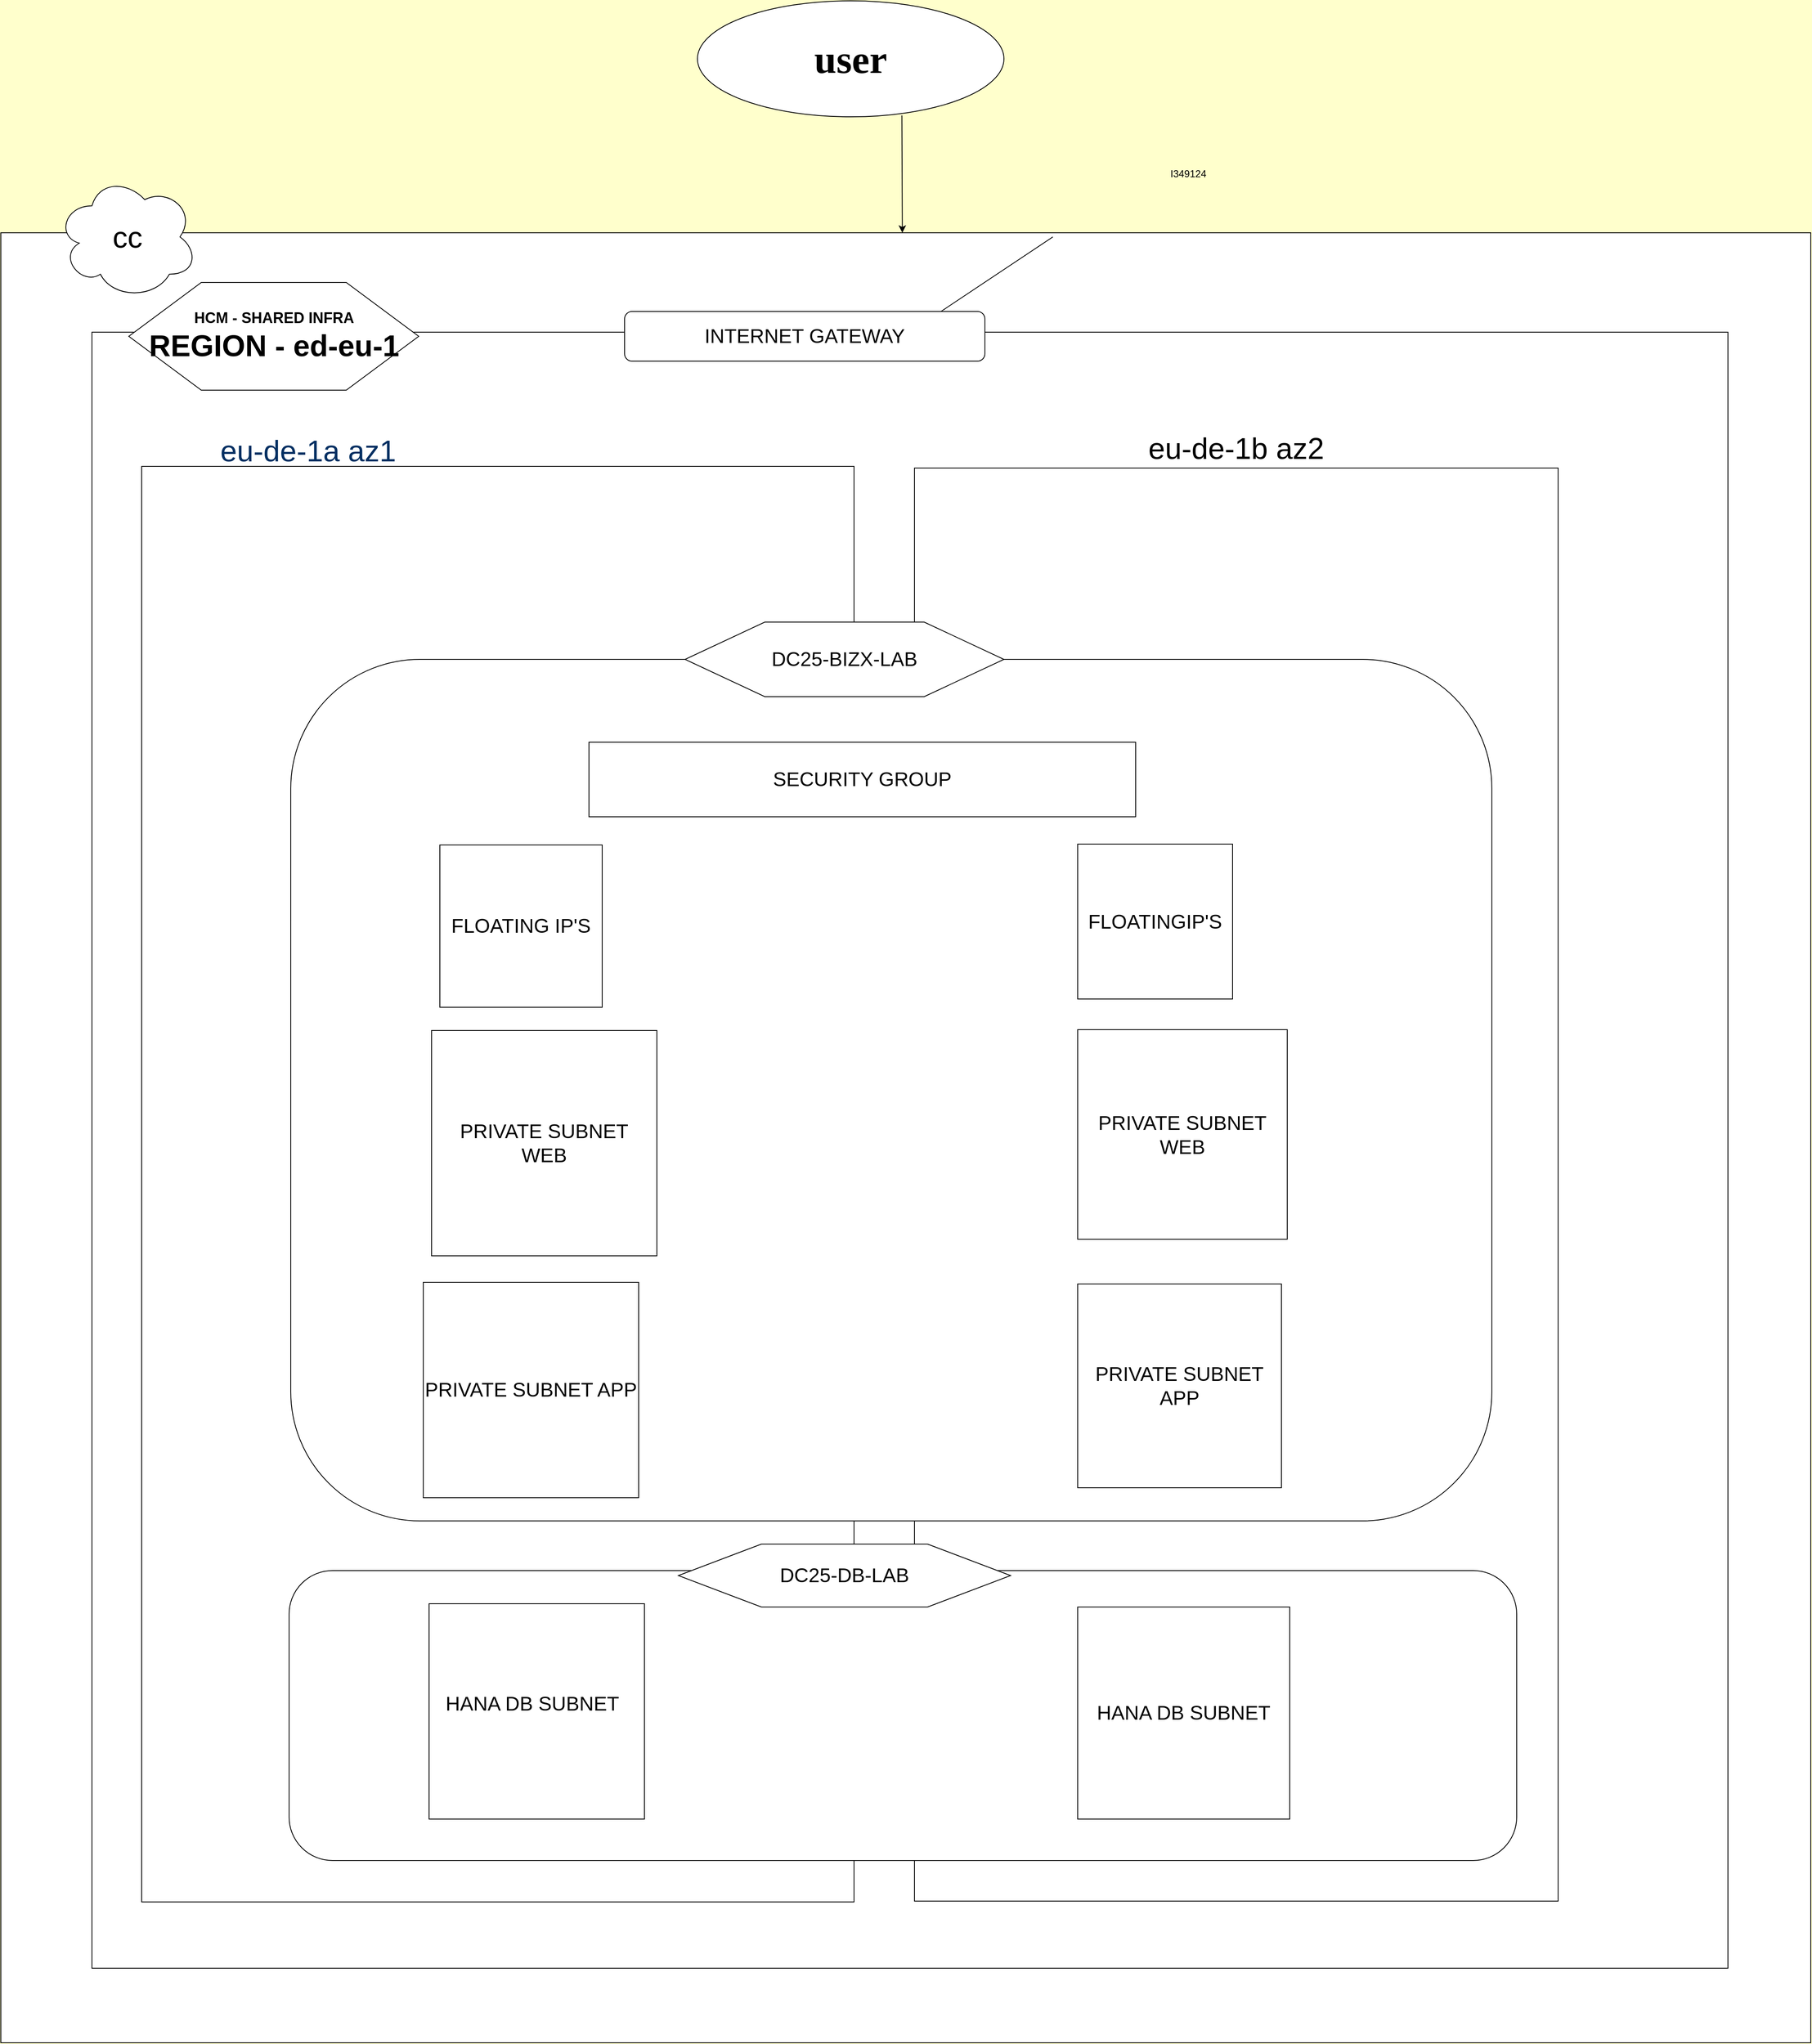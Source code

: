 <mxfile pages="1" version="11.2.5" type="github"><diagram name="Page-1" id="822b0af5-4adb-64df-f703-e8dfc1f81529"><mxGraphModel dx="4888" dy="1740" grid="1" gridSize="10" guides="1" tooltips="1" connect="1" arrows="1" fold="1" page="0" pageScale="1" pageWidth="1100" pageHeight="850" background="#FFFFCC" math="0" shadow="0"><root><mxCell id="0"/><mxCell id="1" parent="0"/><mxCell id="7d933b09d9755ecc-13" value="&lt;font style=&quot;font-size: 48px&quot;&gt;&lt;b&gt;user&lt;/b&gt;&lt;/font&gt;" style="ellipse;whiteSpace=wrap;html=1;rounded=0;shadow=0;comic=0;strokeWidth=1;fontFamily=Verdana;" parent="1" vertex="1"><mxGeometry x="211" y="105" width="370" height="140" as="geometry"/></mxCell><mxCell id="Vlb6QIexXM8nrN421ly0-2" value="" style="whiteSpace=wrap;html=1;aspect=fixed;" parent="1" vertex="1"><mxGeometry x="-630" y="385" width="2185" height="2185" as="geometry"/></mxCell><mxCell id="Vlb6QIexXM8nrN421ly0-3" value="&lt;font style=&quot;font-size: 36px&quot;&gt;cc&lt;/font&gt;" style="ellipse;shape=cloud;whiteSpace=wrap;html=1;" parent="1" vertex="1"><mxGeometry x="-562.5" y="315" width="170" height="150" as="geometry"/></mxCell><mxCell id="Vlb6QIexXM8nrN421ly0-8" value="" style="endArrow=classic;html=1;entryX=0.5;entryY=0;entryDx=0;entryDy=0;" parent="1" edge="1" target="Vlb6QIexXM8nrN421ly0-11"><mxGeometry width="50" height="50" relative="1" as="geometry"><mxPoint x="640" y="390" as="sourcePoint"/><mxPoint x="640" y="490" as="targetPoint"/></mxGeometry></mxCell><mxCell id="Vlb6QIexXM8nrN421ly0-11" value="AVA" style="whiteSpace=wrap;html=1;aspect=fixed;" parent="1" vertex="1"><mxGeometry x="-520" y="505" width="1975" height="1975" as="geometry"/></mxCell><mxCell id="Vlb6QIexXM8nrN421ly0-13" value="&lt;font&gt;&lt;b&gt;&lt;span style=&quot;font-size: 18px&quot;&gt;HCM - SHARED INFRA&lt;/span&gt;&lt;br&gt;&lt;font style=&quot;font-size: 36px&quot;&gt;REGION - ed-eu-1&lt;/font&gt;&lt;br&gt;&lt;/b&gt;&lt;/font&gt;" style="shape=hexagon;perimeter=hexagonPerimeter2;whiteSpace=wrap;html=1;" parent="1" vertex="1"><mxGeometry x="-475.5" y="445" width="350" height="130" as="geometry"/></mxCell><mxCell id="Vlb6QIexXM8nrN421ly0-21" value="I349124" style="text;html=1;" parent="1" vertex="1"><mxGeometry x="780" y="300" width="70" height="30" as="geometry"/></mxCell><mxCell id="Vlb6QIexXM8nrN421ly0-25" value="&lt;font style=&quot;font-size: 24px&quot;&gt;INTERNET GATEWAY&lt;/font&gt;" style="rounded=1;whiteSpace=wrap;html=1;" parent="1" vertex="1"><mxGeometry x="123" y="480" width="435" height="60" as="geometry"/></mxCell><mxCell id="Vlb6QIexXM8nrN421ly0-26" value="" style="rounded=0;whiteSpace=wrap;html=1;labelPosition=center;verticalLabelPosition=middle;align=center;verticalAlign=middle;" parent="1" vertex="1"><mxGeometry x="-460" y="667" width="860" height="1733" as="geometry"/></mxCell><mxCell id="Vlb6QIexXM8nrN421ly0-27" value="&lt;font style=&quot;font-size: 36px&quot;&gt;eu-de-1b az2&lt;/font&gt;" style="rounded=0;whiteSpace=wrap;html=1;labelPosition=center;verticalLabelPosition=top;align=center;verticalAlign=bottom;" parent="1" vertex="1"><mxGeometry x="473" y="669" width="777" height="1730" as="geometry"/></mxCell><mxCell id="Vlb6QIexXM8nrN421ly0-36" value="&lt;span style=&quot;color: rgb(3 , 47 , 98) ; font-family: , &amp;#34;consolas&amp;#34; , &amp;#34;liberation mono&amp;#34; , &amp;#34;menlo&amp;#34; , &amp;#34;courier&amp;#34; , monospace ; white-space: pre&quot;&gt;&lt;font style=&quot;font-size: 36px&quot;&gt;eu-de-1a az1&lt;/font&gt;&lt;/span&gt;" style="text;html=1;" parent="1" vertex="1"><mxGeometry x="-367" y="620" width="242" height="60" as="geometry"/></mxCell><mxCell id="sYP5gM3jsgecTQJAcp6X-2" value="" style="endArrow=classic;html=1;rounded=0;exitX=0.667;exitY=0.988;exitDx=0;exitDy=0;exitPerimeter=0;" parent="1" edge="1" target="Vlb6QIexXM8nrN421ly0-2" source="7d933b09d9755ecc-13"><mxGeometry width="50" height="50" relative="1" as="geometry"><mxPoint x="710" y="260" as="sourcePoint"/><mxPoint x="700" y="370" as="targetPoint"/></mxGeometry></mxCell><mxCell id="fLjGE3WqXIiPsGtCdCu1-23" value="&lt;font style=&quot;font-size: 24px&quot;&gt;HANA DB SUBNET&lt;/font&gt;" style="text;html=1;" vertex="1" parent="1"><mxGeometry x="680" y="2090" width="130" height="30" as="geometry"/></mxCell><mxCell id="fLjGE3WqXIiPsGtCdCu1-24" value="" style="rounded=1;whiteSpace=wrap;html=1;" vertex="1" parent="1"><mxGeometry x="-330" y="2000" width="803" as="geometry"/></mxCell><mxCell id="fLjGE3WqXIiPsGtCdCu1-29" value="&lt;font style=&quot;font-size: 24px&quot;&gt;HANA DB SUBNET&lt;/font&gt;" style="text;html=1;" vertex="1" parent="1"><mxGeometry x="-190.5" y="2105.5" width="130" height="30" as="geometry"/></mxCell><mxCell id="fLjGE3WqXIiPsGtCdCu1-30" value="" style="rounded=1;whiteSpace=wrap;html=1;" vertex="1" parent="1"><mxGeometry x="-280" y="900" width="1450" height="1040" as="geometry"/></mxCell><mxCell id="fLjGE3WqXIiPsGtCdCu1-31" value="" style="rounded=1;whiteSpace=wrap;html=1;" vertex="1" parent="1"><mxGeometry x="-282" y="2000" width="1482" height="350" as="geometry"/></mxCell><mxCell id="fLjGE3WqXIiPsGtCdCu1-32" value="&lt;span style=&quot;white-space: normal ; font-size: 24px&quot;&gt;PRIVATE SUBNET&lt;/span&gt;&lt;br style=&quot;white-space: normal ; font-size: 24px&quot;&gt;&lt;span style=&quot;white-space: normal ; font-size: 24px&quot;&gt;WEB&lt;/span&gt;" style="whiteSpace=wrap;html=1;aspect=fixed;" vertex="1" parent="1"><mxGeometry x="-110" y="1348" width="272" height="272" as="geometry"/></mxCell><mxCell id="fLjGE3WqXIiPsGtCdCu1-33" value="&lt;span style=&quot;white-space: normal ; font-size: 24px&quot;&gt;PRIVATE SUBNET&lt;/span&gt;&lt;br style=&quot;white-space: normal ; font-size: 24px&quot;&gt;&lt;span style=&quot;white-space: normal ; font-size: 24px&quot;&gt;WEB&lt;/span&gt;" style="whiteSpace=wrap;html=1;aspect=fixed;" vertex="1" parent="1"><mxGeometry x="670" y="1347" width="253" height="253" as="geometry"/></mxCell><mxCell id="fLjGE3WqXIiPsGtCdCu1-34" value="&lt;font style=&quot;font-size: 24px&quot;&gt;PRIVATE SUBNET APP&lt;/font&gt;" style="whiteSpace=wrap;html=1;aspect=fixed;" vertex="1" parent="1"><mxGeometry x="-120" y="1652" width="260" height="260" as="geometry"/></mxCell><mxCell id="fLjGE3WqXIiPsGtCdCu1-35" value="&lt;font style=&quot;font-size: 24px&quot;&gt;PRIVATE SUBNET APP&lt;/font&gt;" style="whiteSpace=wrap;html=1;aspect=fixed;" vertex="1" parent="1"><mxGeometry x="670" y="1654" width="246" height="246" as="geometry"/></mxCell><mxCell id="fLjGE3WqXIiPsGtCdCu1-39" value="&lt;font style=&quot;font-size: 24px&quot;&gt;FLOATING IP'S&lt;/font&gt;" style="whiteSpace=wrap;html=1;aspect=fixed;" vertex="1" parent="1"><mxGeometry x="-100" y="1124" width="196" height="196" as="geometry"/></mxCell><mxCell id="fLjGE3WqXIiPsGtCdCu1-40" value="&lt;font style=&quot;font-size: 24px&quot;&gt;FLOATINGIP'S&lt;/font&gt;" style="whiteSpace=wrap;html=1;aspect=fixed;" vertex="1" parent="1"><mxGeometry x="670" y="1123" width="187" height="187" as="geometry"/></mxCell><mxCell id="fLjGE3WqXIiPsGtCdCu1-49" value="" style="whiteSpace=wrap;html=1;aspect=fixed;" vertex="1" parent="1"><mxGeometry x="-113" y="2040" width="260" height="260" as="geometry"/></mxCell><mxCell id="fLjGE3WqXIiPsGtCdCu1-50" value="&lt;span style=&quot;font-size: 24px ; text-align: left&quot;&gt;HANA DB SUBNET&lt;/span&gt;" style="whiteSpace=wrap;html=1;aspect=fixed;" vertex="1" parent="1"><mxGeometry x="670" y="2044" width="256" height="256" as="geometry"/></mxCell><mxCell id="fLjGE3WqXIiPsGtCdCu1-51" value="&lt;font style=&quot;font-size: 24px&quot;&gt;HANA DB SUBNET&lt;/font&gt;" style="text;html=1;" vertex="1" parent="1"><mxGeometry x="-95" y="2140" width="130" height="30" as="geometry"/></mxCell><mxCell id="fLjGE3WqXIiPsGtCdCu1-53" value="&lt;font style=&quot;font-size: 24px&quot;&gt;DC25-DB-LAB&lt;/font&gt;" style="shape=hexagon;perimeter=hexagonPerimeter2;whiteSpace=wrap;html=1;" vertex="1" parent="1"><mxGeometry x="188" y="1968" width="401" height="76" as="geometry"/></mxCell><mxCell id="fLjGE3WqXIiPsGtCdCu1-54" value="&lt;font style=&quot;font-size: 24px&quot;&gt;DC25-BIZX-LAB&lt;/font&gt;" style="shape=hexagon;perimeter=hexagonPerimeter2;whiteSpace=wrap;html=1;" vertex="1" parent="1"><mxGeometry x="196" y="855" width="385" height="90" as="geometry"/></mxCell><mxCell id="fLjGE3WqXIiPsGtCdCu1-56" value="&lt;font style=&quot;font-size: 24px&quot;&gt;SECURITY GROUP&lt;/font&gt;" style="rounded=0;whiteSpace=wrap;html=1;" vertex="1" parent="1"><mxGeometry x="80" y="1000" width="660" height="90" as="geometry"/></mxCell></root></mxGraphModel></diagram></mxfile>
